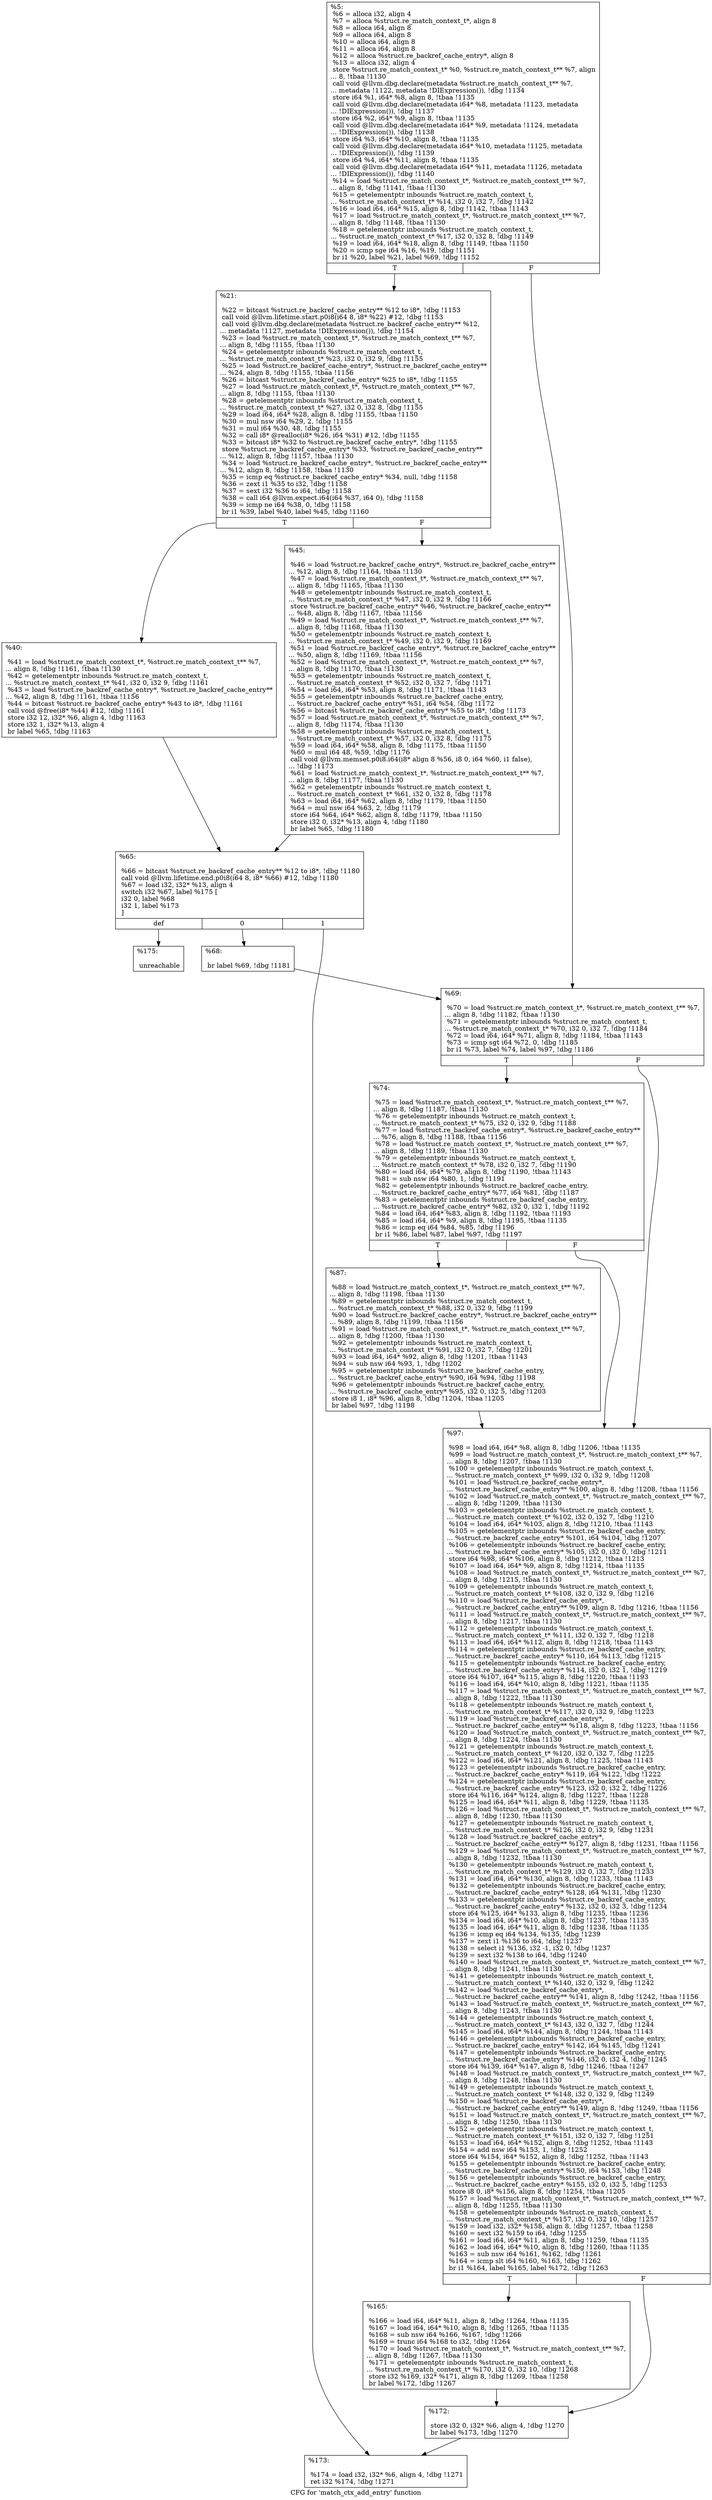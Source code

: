 digraph "CFG for 'match_ctx_add_entry' function" {
	label="CFG for 'match_ctx_add_entry' function";

	Node0x102ab90 [shape=record,label="{%5:\l  %6 = alloca i32, align 4\l  %7 = alloca %struct.re_match_context_t*, align 8\l  %8 = alloca i64, align 8\l  %9 = alloca i64, align 8\l  %10 = alloca i64, align 8\l  %11 = alloca i64, align 8\l  %12 = alloca %struct.re_backref_cache_entry*, align 8\l  %13 = alloca i32, align 4\l  store %struct.re_match_context_t* %0, %struct.re_match_context_t** %7, align\l... 8, !tbaa !1130\l  call void @llvm.dbg.declare(metadata %struct.re_match_context_t** %7,\l... metadata !1122, metadata !DIExpression()), !dbg !1134\l  store i64 %1, i64* %8, align 8, !tbaa !1135\l  call void @llvm.dbg.declare(metadata i64* %8, metadata !1123, metadata\l... !DIExpression()), !dbg !1137\l  store i64 %2, i64* %9, align 8, !tbaa !1135\l  call void @llvm.dbg.declare(metadata i64* %9, metadata !1124, metadata\l... !DIExpression()), !dbg !1138\l  store i64 %3, i64* %10, align 8, !tbaa !1135\l  call void @llvm.dbg.declare(metadata i64* %10, metadata !1125, metadata\l... !DIExpression()), !dbg !1139\l  store i64 %4, i64* %11, align 8, !tbaa !1135\l  call void @llvm.dbg.declare(metadata i64* %11, metadata !1126, metadata\l... !DIExpression()), !dbg !1140\l  %14 = load %struct.re_match_context_t*, %struct.re_match_context_t** %7,\l... align 8, !dbg !1141, !tbaa !1130\l  %15 = getelementptr inbounds %struct.re_match_context_t,\l... %struct.re_match_context_t* %14, i32 0, i32 7, !dbg !1142\l  %16 = load i64, i64* %15, align 8, !dbg !1142, !tbaa !1143\l  %17 = load %struct.re_match_context_t*, %struct.re_match_context_t** %7,\l... align 8, !dbg !1148, !tbaa !1130\l  %18 = getelementptr inbounds %struct.re_match_context_t,\l... %struct.re_match_context_t* %17, i32 0, i32 8, !dbg !1149\l  %19 = load i64, i64* %18, align 8, !dbg !1149, !tbaa !1150\l  %20 = icmp sge i64 %16, %19, !dbg !1151\l  br i1 %20, label %21, label %69, !dbg !1152\l|{<s0>T|<s1>F}}"];
	Node0x102ab90:s0 -> Node0x102ac60;
	Node0x102ab90:s1 -> Node0x102adf0;
	Node0x102ac60 [shape=record,label="{%21:\l\l  %22 = bitcast %struct.re_backref_cache_entry** %12 to i8*, !dbg !1153\l  call void @llvm.lifetime.start.p0i8(i64 8, i8* %22) #12, !dbg !1153\l  call void @llvm.dbg.declare(metadata %struct.re_backref_cache_entry** %12,\l... metadata !1127, metadata !DIExpression()), !dbg !1154\l  %23 = load %struct.re_match_context_t*, %struct.re_match_context_t** %7,\l... align 8, !dbg !1155, !tbaa !1130\l  %24 = getelementptr inbounds %struct.re_match_context_t,\l... %struct.re_match_context_t* %23, i32 0, i32 9, !dbg !1155\l  %25 = load %struct.re_backref_cache_entry*, %struct.re_backref_cache_entry**\l... %24, align 8, !dbg !1155, !tbaa !1156\l  %26 = bitcast %struct.re_backref_cache_entry* %25 to i8*, !dbg !1155\l  %27 = load %struct.re_match_context_t*, %struct.re_match_context_t** %7,\l... align 8, !dbg !1155, !tbaa !1130\l  %28 = getelementptr inbounds %struct.re_match_context_t,\l... %struct.re_match_context_t* %27, i32 0, i32 8, !dbg !1155\l  %29 = load i64, i64* %28, align 8, !dbg !1155, !tbaa !1150\l  %30 = mul nsw i64 %29, 2, !dbg !1155\l  %31 = mul i64 %30, 48, !dbg !1155\l  %32 = call i8* @realloc(i8* %26, i64 %31) #12, !dbg !1155\l  %33 = bitcast i8* %32 to %struct.re_backref_cache_entry*, !dbg !1155\l  store %struct.re_backref_cache_entry* %33, %struct.re_backref_cache_entry**\l... %12, align 8, !dbg !1157, !tbaa !1130\l  %34 = load %struct.re_backref_cache_entry*, %struct.re_backref_cache_entry**\l... %12, align 8, !dbg !1158, !tbaa !1130\l  %35 = icmp eq %struct.re_backref_cache_entry* %34, null, !dbg !1158\l  %36 = zext i1 %35 to i32, !dbg !1158\l  %37 = sext i32 %36 to i64, !dbg !1158\l  %38 = call i64 @llvm.expect.i64(i64 %37, i64 0), !dbg !1158\l  %39 = icmp ne i64 %38, 0, !dbg !1158\l  br i1 %39, label %40, label %45, !dbg !1160\l|{<s0>T|<s1>F}}"];
	Node0x102ac60:s0 -> Node0x102acb0;
	Node0x102ac60:s1 -> Node0x102ad00;
	Node0x102acb0 [shape=record,label="{%40:\l\l  %41 = load %struct.re_match_context_t*, %struct.re_match_context_t** %7,\l... align 8, !dbg !1161, !tbaa !1130\l  %42 = getelementptr inbounds %struct.re_match_context_t,\l... %struct.re_match_context_t* %41, i32 0, i32 9, !dbg !1161\l  %43 = load %struct.re_backref_cache_entry*, %struct.re_backref_cache_entry**\l... %42, align 8, !dbg !1161, !tbaa !1156\l  %44 = bitcast %struct.re_backref_cache_entry* %43 to i8*, !dbg !1161\l  call void @free(i8* %44) #12, !dbg !1161\l  store i32 12, i32* %6, align 4, !dbg !1163\l  store i32 1, i32* %13, align 4\l  br label %65, !dbg !1163\l}"];
	Node0x102acb0 -> Node0x102ad50;
	Node0x102ad00 [shape=record,label="{%45:\l\l  %46 = load %struct.re_backref_cache_entry*, %struct.re_backref_cache_entry**\l... %12, align 8, !dbg !1164, !tbaa !1130\l  %47 = load %struct.re_match_context_t*, %struct.re_match_context_t** %7,\l... align 8, !dbg !1165, !tbaa !1130\l  %48 = getelementptr inbounds %struct.re_match_context_t,\l... %struct.re_match_context_t* %47, i32 0, i32 9, !dbg !1166\l  store %struct.re_backref_cache_entry* %46, %struct.re_backref_cache_entry**\l... %48, align 8, !dbg !1167, !tbaa !1156\l  %49 = load %struct.re_match_context_t*, %struct.re_match_context_t** %7,\l... align 8, !dbg !1168, !tbaa !1130\l  %50 = getelementptr inbounds %struct.re_match_context_t,\l... %struct.re_match_context_t* %49, i32 0, i32 9, !dbg !1169\l  %51 = load %struct.re_backref_cache_entry*, %struct.re_backref_cache_entry**\l... %50, align 8, !dbg !1169, !tbaa !1156\l  %52 = load %struct.re_match_context_t*, %struct.re_match_context_t** %7,\l... align 8, !dbg !1170, !tbaa !1130\l  %53 = getelementptr inbounds %struct.re_match_context_t,\l... %struct.re_match_context_t* %52, i32 0, i32 7, !dbg !1171\l  %54 = load i64, i64* %53, align 8, !dbg !1171, !tbaa !1143\l  %55 = getelementptr inbounds %struct.re_backref_cache_entry,\l... %struct.re_backref_cache_entry* %51, i64 %54, !dbg !1172\l  %56 = bitcast %struct.re_backref_cache_entry* %55 to i8*, !dbg !1173\l  %57 = load %struct.re_match_context_t*, %struct.re_match_context_t** %7,\l... align 8, !dbg !1174, !tbaa !1130\l  %58 = getelementptr inbounds %struct.re_match_context_t,\l... %struct.re_match_context_t* %57, i32 0, i32 8, !dbg !1175\l  %59 = load i64, i64* %58, align 8, !dbg !1175, !tbaa !1150\l  %60 = mul i64 48, %59, !dbg !1176\l  call void @llvm.memset.p0i8.i64(i8* align 8 %56, i8 0, i64 %60, i1 false),\l... !dbg !1173\l  %61 = load %struct.re_match_context_t*, %struct.re_match_context_t** %7,\l... align 8, !dbg !1177, !tbaa !1130\l  %62 = getelementptr inbounds %struct.re_match_context_t,\l... %struct.re_match_context_t* %61, i32 0, i32 8, !dbg !1178\l  %63 = load i64, i64* %62, align 8, !dbg !1179, !tbaa !1150\l  %64 = mul nsw i64 %63, 2, !dbg !1179\l  store i64 %64, i64* %62, align 8, !dbg !1179, !tbaa !1150\l  store i32 0, i32* %13, align 4, !dbg !1180\l  br label %65, !dbg !1180\l}"];
	Node0x102ad00 -> Node0x102ad50;
	Node0x102ad50 [shape=record,label="{%65:\l\l  %66 = bitcast %struct.re_backref_cache_entry** %12 to i8*, !dbg !1180\l  call void @llvm.lifetime.end.p0i8(i64 8, i8* %66) #12, !dbg !1180\l  %67 = load i32, i32* %13, align 4\l  switch i32 %67, label %175 [\l    i32 0, label %68\l    i32 1, label %173\l  ]\l|{<s0>def|<s1>0|<s2>1}}"];
	Node0x102ad50:s0 -> Node0x102b020;
	Node0x102ad50:s1 -> Node0x102ada0;
	Node0x102ad50:s2 -> Node0x102afd0;
	Node0x102ada0 [shape=record,label="{%68:\l\l  br label %69, !dbg !1181\l}"];
	Node0x102ada0 -> Node0x102adf0;
	Node0x102adf0 [shape=record,label="{%69:\l\l  %70 = load %struct.re_match_context_t*, %struct.re_match_context_t** %7,\l... align 8, !dbg !1182, !tbaa !1130\l  %71 = getelementptr inbounds %struct.re_match_context_t,\l... %struct.re_match_context_t* %70, i32 0, i32 7, !dbg !1184\l  %72 = load i64, i64* %71, align 8, !dbg !1184, !tbaa !1143\l  %73 = icmp sgt i64 %72, 0, !dbg !1185\l  br i1 %73, label %74, label %97, !dbg !1186\l|{<s0>T|<s1>F}}"];
	Node0x102adf0:s0 -> Node0x102ae40;
	Node0x102adf0:s1 -> Node0x102aee0;
	Node0x102ae40 [shape=record,label="{%74:\l\l  %75 = load %struct.re_match_context_t*, %struct.re_match_context_t** %7,\l... align 8, !dbg !1187, !tbaa !1130\l  %76 = getelementptr inbounds %struct.re_match_context_t,\l... %struct.re_match_context_t* %75, i32 0, i32 9, !dbg !1188\l  %77 = load %struct.re_backref_cache_entry*, %struct.re_backref_cache_entry**\l... %76, align 8, !dbg !1188, !tbaa !1156\l  %78 = load %struct.re_match_context_t*, %struct.re_match_context_t** %7,\l... align 8, !dbg !1189, !tbaa !1130\l  %79 = getelementptr inbounds %struct.re_match_context_t,\l... %struct.re_match_context_t* %78, i32 0, i32 7, !dbg !1190\l  %80 = load i64, i64* %79, align 8, !dbg !1190, !tbaa !1143\l  %81 = sub nsw i64 %80, 1, !dbg !1191\l  %82 = getelementptr inbounds %struct.re_backref_cache_entry,\l... %struct.re_backref_cache_entry* %77, i64 %81, !dbg !1187\l  %83 = getelementptr inbounds %struct.re_backref_cache_entry,\l... %struct.re_backref_cache_entry* %82, i32 0, i32 1, !dbg !1192\l  %84 = load i64, i64* %83, align 8, !dbg !1192, !tbaa !1193\l  %85 = load i64, i64* %9, align 8, !dbg !1195, !tbaa !1135\l  %86 = icmp eq i64 %84, %85, !dbg !1196\l  br i1 %86, label %87, label %97, !dbg !1197\l|{<s0>T|<s1>F}}"];
	Node0x102ae40:s0 -> Node0x102ae90;
	Node0x102ae40:s1 -> Node0x102aee0;
	Node0x102ae90 [shape=record,label="{%87:\l\l  %88 = load %struct.re_match_context_t*, %struct.re_match_context_t** %7,\l... align 8, !dbg !1198, !tbaa !1130\l  %89 = getelementptr inbounds %struct.re_match_context_t,\l... %struct.re_match_context_t* %88, i32 0, i32 9, !dbg !1199\l  %90 = load %struct.re_backref_cache_entry*, %struct.re_backref_cache_entry**\l... %89, align 8, !dbg !1199, !tbaa !1156\l  %91 = load %struct.re_match_context_t*, %struct.re_match_context_t** %7,\l... align 8, !dbg !1200, !tbaa !1130\l  %92 = getelementptr inbounds %struct.re_match_context_t,\l... %struct.re_match_context_t* %91, i32 0, i32 7, !dbg !1201\l  %93 = load i64, i64* %92, align 8, !dbg !1201, !tbaa !1143\l  %94 = sub nsw i64 %93, 1, !dbg !1202\l  %95 = getelementptr inbounds %struct.re_backref_cache_entry,\l... %struct.re_backref_cache_entry* %90, i64 %94, !dbg !1198\l  %96 = getelementptr inbounds %struct.re_backref_cache_entry,\l... %struct.re_backref_cache_entry* %95, i32 0, i32 5, !dbg !1203\l  store i8 1, i8* %96, align 8, !dbg !1204, !tbaa !1205\l  br label %97, !dbg !1198\l}"];
	Node0x102ae90 -> Node0x102aee0;
	Node0x102aee0 [shape=record,label="{%97:\l\l  %98 = load i64, i64* %8, align 8, !dbg !1206, !tbaa !1135\l  %99 = load %struct.re_match_context_t*, %struct.re_match_context_t** %7,\l... align 8, !dbg !1207, !tbaa !1130\l  %100 = getelementptr inbounds %struct.re_match_context_t,\l... %struct.re_match_context_t* %99, i32 0, i32 9, !dbg !1208\l  %101 = load %struct.re_backref_cache_entry*,\l... %struct.re_backref_cache_entry** %100, align 8, !dbg !1208, !tbaa !1156\l  %102 = load %struct.re_match_context_t*, %struct.re_match_context_t** %7,\l... align 8, !dbg !1209, !tbaa !1130\l  %103 = getelementptr inbounds %struct.re_match_context_t,\l... %struct.re_match_context_t* %102, i32 0, i32 7, !dbg !1210\l  %104 = load i64, i64* %103, align 8, !dbg !1210, !tbaa !1143\l  %105 = getelementptr inbounds %struct.re_backref_cache_entry,\l... %struct.re_backref_cache_entry* %101, i64 %104, !dbg !1207\l  %106 = getelementptr inbounds %struct.re_backref_cache_entry,\l... %struct.re_backref_cache_entry* %105, i32 0, i32 0, !dbg !1211\l  store i64 %98, i64* %106, align 8, !dbg !1212, !tbaa !1213\l  %107 = load i64, i64* %9, align 8, !dbg !1214, !tbaa !1135\l  %108 = load %struct.re_match_context_t*, %struct.re_match_context_t** %7,\l... align 8, !dbg !1215, !tbaa !1130\l  %109 = getelementptr inbounds %struct.re_match_context_t,\l... %struct.re_match_context_t* %108, i32 0, i32 9, !dbg !1216\l  %110 = load %struct.re_backref_cache_entry*,\l... %struct.re_backref_cache_entry** %109, align 8, !dbg !1216, !tbaa !1156\l  %111 = load %struct.re_match_context_t*, %struct.re_match_context_t** %7,\l... align 8, !dbg !1217, !tbaa !1130\l  %112 = getelementptr inbounds %struct.re_match_context_t,\l... %struct.re_match_context_t* %111, i32 0, i32 7, !dbg !1218\l  %113 = load i64, i64* %112, align 8, !dbg !1218, !tbaa !1143\l  %114 = getelementptr inbounds %struct.re_backref_cache_entry,\l... %struct.re_backref_cache_entry* %110, i64 %113, !dbg !1215\l  %115 = getelementptr inbounds %struct.re_backref_cache_entry,\l... %struct.re_backref_cache_entry* %114, i32 0, i32 1, !dbg !1219\l  store i64 %107, i64* %115, align 8, !dbg !1220, !tbaa !1193\l  %116 = load i64, i64* %10, align 8, !dbg !1221, !tbaa !1135\l  %117 = load %struct.re_match_context_t*, %struct.re_match_context_t** %7,\l... align 8, !dbg !1222, !tbaa !1130\l  %118 = getelementptr inbounds %struct.re_match_context_t,\l... %struct.re_match_context_t* %117, i32 0, i32 9, !dbg !1223\l  %119 = load %struct.re_backref_cache_entry*,\l... %struct.re_backref_cache_entry** %118, align 8, !dbg !1223, !tbaa !1156\l  %120 = load %struct.re_match_context_t*, %struct.re_match_context_t** %7,\l... align 8, !dbg !1224, !tbaa !1130\l  %121 = getelementptr inbounds %struct.re_match_context_t,\l... %struct.re_match_context_t* %120, i32 0, i32 7, !dbg !1225\l  %122 = load i64, i64* %121, align 8, !dbg !1225, !tbaa !1143\l  %123 = getelementptr inbounds %struct.re_backref_cache_entry,\l... %struct.re_backref_cache_entry* %119, i64 %122, !dbg !1222\l  %124 = getelementptr inbounds %struct.re_backref_cache_entry,\l... %struct.re_backref_cache_entry* %123, i32 0, i32 2, !dbg !1226\l  store i64 %116, i64* %124, align 8, !dbg !1227, !tbaa !1228\l  %125 = load i64, i64* %11, align 8, !dbg !1229, !tbaa !1135\l  %126 = load %struct.re_match_context_t*, %struct.re_match_context_t** %7,\l... align 8, !dbg !1230, !tbaa !1130\l  %127 = getelementptr inbounds %struct.re_match_context_t,\l... %struct.re_match_context_t* %126, i32 0, i32 9, !dbg !1231\l  %128 = load %struct.re_backref_cache_entry*,\l... %struct.re_backref_cache_entry** %127, align 8, !dbg !1231, !tbaa !1156\l  %129 = load %struct.re_match_context_t*, %struct.re_match_context_t** %7,\l... align 8, !dbg !1232, !tbaa !1130\l  %130 = getelementptr inbounds %struct.re_match_context_t,\l... %struct.re_match_context_t* %129, i32 0, i32 7, !dbg !1233\l  %131 = load i64, i64* %130, align 8, !dbg !1233, !tbaa !1143\l  %132 = getelementptr inbounds %struct.re_backref_cache_entry,\l... %struct.re_backref_cache_entry* %128, i64 %131, !dbg !1230\l  %133 = getelementptr inbounds %struct.re_backref_cache_entry,\l... %struct.re_backref_cache_entry* %132, i32 0, i32 3, !dbg !1234\l  store i64 %125, i64* %133, align 8, !dbg !1235, !tbaa !1236\l  %134 = load i64, i64* %10, align 8, !dbg !1237, !tbaa !1135\l  %135 = load i64, i64* %11, align 8, !dbg !1238, !tbaa !1135\l  %136 = icmp eq i64 %134, %135, !dbg !1239\l  %137 = zext i1 %136 to i64, !dbg !1237\l  %138 = select i1 %136, i32 -1, i32 0, !dbg !1237\l  %139 = sext i32 %138 to i64, !dbg !1240\l  %140 = load %struct.re_match_context_t*, %struct.re_match_context_t** %7,\l... align 8, !dbg !1241, !tbaa !1130\l  %141 = getelementptr inbounds %struct.re_match_context_t,\l... %struct.re_match_context_t* %140, i32 0, i32 9, !dbg !1242\l  %142 = load %struct.re_backref_cache_entry*,\l... %struct.re_backref_cache_entry** %141, align 8, !dbg !1242, !tbaa !1156\l  %143 = load %struct.re_match_context_t*, %struct.re_match_context_t** %7,\l... align 8, !dbg !1243, !tbaa !1130\l  %144 = getelementptr inbounds %struct.re_match_context_t,\l... %struct.re_match_context_t* %143, i32 0, i32 7, !dbg !1244\l  %145 = load i64, i64* %144, align 8, !dbg !1244, !tbaa !1143\l  %146 = getelementptr inbounds %struct.re_backref_cache_entry,\l... %struct.re_backref_cache_entry* %142, i64 %145, !dbg !1241\l  %147 = getelementptr inbounds %struct.re_backref_cache_entry,\l... %struct.re_backref_cache_entry* %146, i32 0, i32 4, !dbg !1245\l  store i64 %139, i64* %147, align 8, !dbg !1246, !tbaa !1247\l  %148 = load %struct.re_match_context_t*, %struct.re_match_context_t** %7,\l... align 8, !dbg !1248, !tbaa !1130\l  %149 = getelementptr inbounds %struct.re_match_context_t,\l... %struct.re_match_context_t* %148, i32 0, i32 9, !dbg !1249\l  %150 = load %struct.re_backref_cache_entry*,\l... %struct.re_backref_cache_entry** %149, align 8, !dbg !1249, !tbaa !1156\l  %151 = load %struct.re_match_context_t*, %struct.re_match_context_t** %7,\l... align 8, !dbg !1250, !tbaa !1130\l  %152 = getelementptr inbounds %struct.re_match_context_t,\l... %struct.re_match_context_t* %151, i32 0, i32 7, !dbg !1251\l  %153 = load i64, i64* %152, align 8, !dbg !1252, !tbaa !1143\l  %154 = add nsw i64 %153, 1, !dbg !1252\l  store i64 %154, i64* %152, align 8, !dbg !1252, !tbaa !1143\l  %155 = getelementptr inbounds %struct.re_backref_cache_entry,\l... %struct.re_backref_cache_entry* %150, i64 %153, !dbg !1248\l  %156 = getelementptr inbounds %struct.re_backref_cache_entry,\l... %struct.re_backref_cache_entry* %155, i32 0, i32 5, !dbg !1253\l  store i8 0, i8* %156, align 8, !dbg !1254, !tbaa !1205\l  %157 = load %struct.re_match_context_t*, %struct.re_match_context_t** %7,\l... align 8, !dbg !1255, !tbaa !1130\l  %158 = getelementptr inbounds %struct.re_match_context_t,\l... %struct.re_match_context_t* %157, i32 0, i32 10, !dbg !1257\l  %159 = load i32, i32* %158, align 8, !dbg !1257, !tbaa !1258\l  %160 = sext i32 %159 to i64, !dbg !1255\l  %161 = load i64, i64* %11, align 8, !dbg !1259, !tbaa !1135\l  %162 = load i64, i64* %10, align 8, !dbg !1260, !tbaa !1135\l  %163 = sub nsw i64 %161, %162, !dbg !1261\l  %164 = icmp slt i64 %160, %163, !dbg !1262\l  br i1 %164, label %165, label %172, !dbg !1263\l|{<s0>T|<s1>F}}"];
	Node0x102aee0:s0 -> Node0x102af30;
	Node0x102aee0:s1 -> Node0x102af80;
	Node0x102af30 [shape=record,label="{%165:\l\l  %166 = load i64, i64* %11, align 8, !dbg !1264, !tbaa !1135\l  %167 = load i64, i64* %10, align 8, !dbg !1265, !tbaa !1135\l  %168 = sub nsw i64 %166, %167, !dbg !1266\l  %169 = trunc i64 %168 to i32, !dbg !1264\l  %170 = load %struct.re_match_context_t*, %struct.re_match_context_t** %7,\l... align 8, !dbg !1267, !tbaa !1130\l  %171 = getelementptr inbounds %struct.re_match_context_t,\l... %struct.re_match_context_t* %170, i32 0, i32 10, !dbg !1268\l  store i32 %169, i32* %171, align 8, !dbg !1269, !tbaa !1258\l  br label %172, !dbg !1267\l}"];
	Node0x102af30 -> Node0x102af80;
	Node0x102af80 [shape=record,label="{%172:\l\l  store i32 0, i32* %6, align 4, !dbg !1270\l  br label %173, !dbg !1270\l}"];
	Node0x102af80 -> Node0x102afd0;
	Node0x102afd0 [shape=record,label="{%173:\l\l  %174 = load i32, i32* %6, align 4, !dbg !1271\l  ret i32 %174, !dbg !1271\l}"];
	Node0x102b020 [shape=record,label="{%175:\l\l  unreachable\l}"];
}
